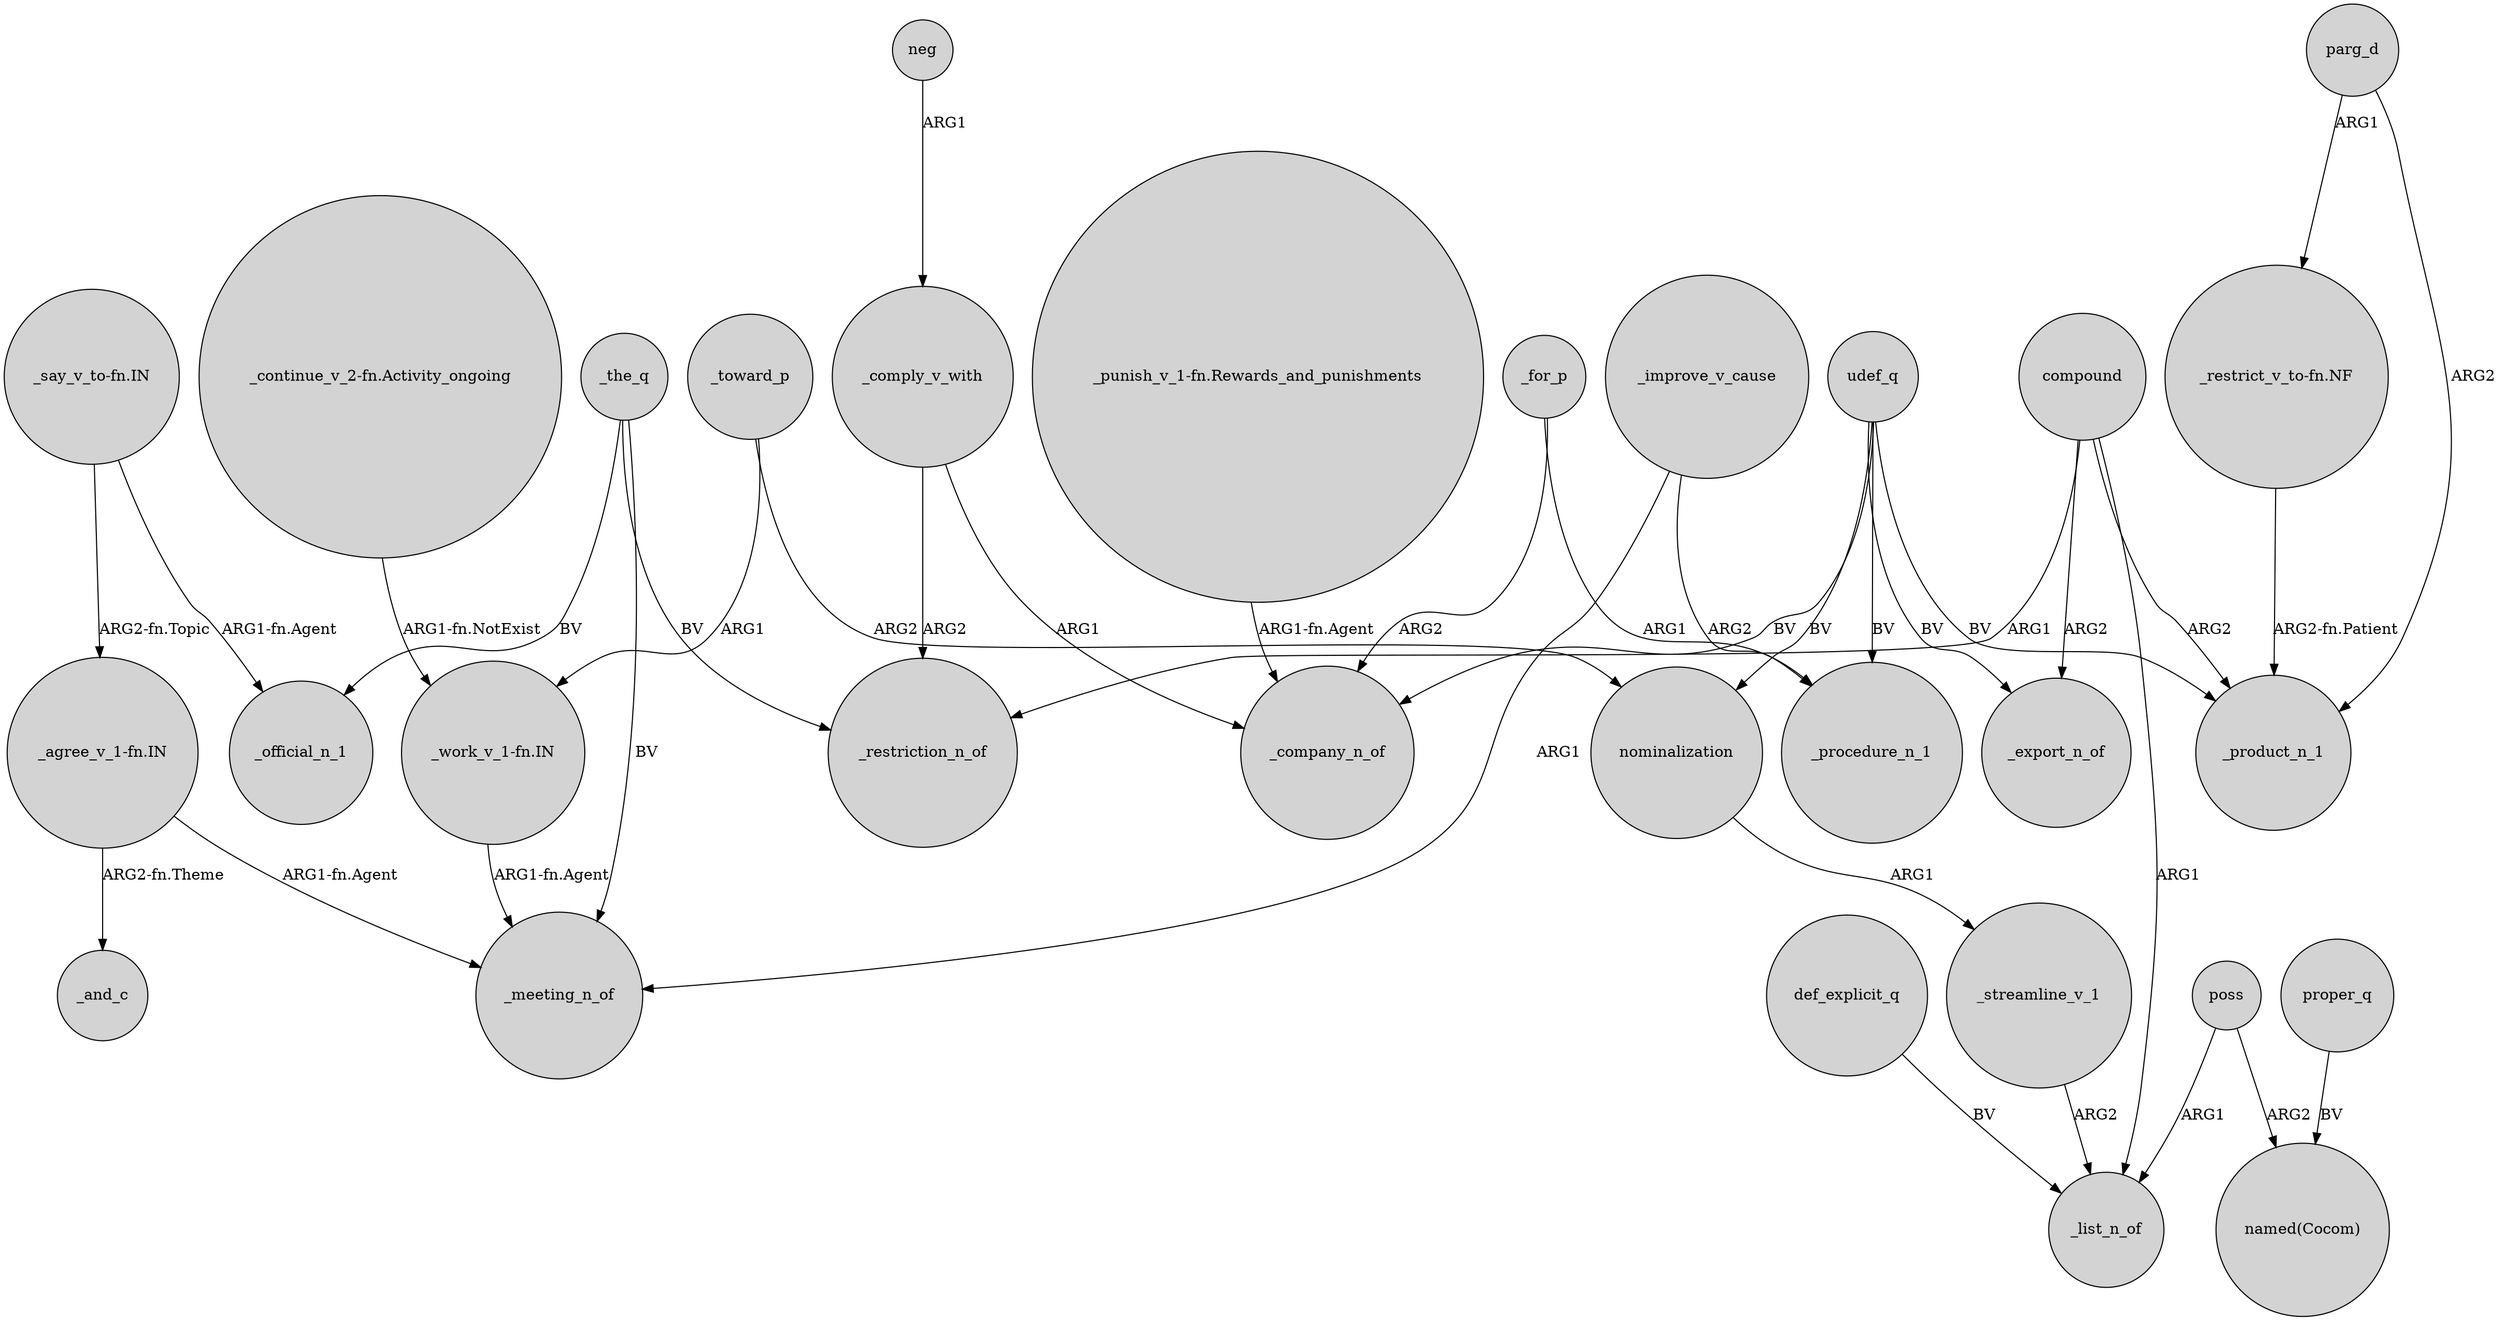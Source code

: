 digraph {
	node [shape=circle style=filled]
	"_work_v_1-fn.IN" -> _meeting_n_of [label="ARG1-fn.Agent"]
	"_continue_v_2-fn.Activity_ongoing" -> "_work_v_1-fn.IN" [label="ARG1-fn.NotExist"]
	parg_d -> _product_n_1 [label=ARG2]
	_comply_v_with -> _company_n_of [label=ARG1]
	"_agree_v_1-fn.IN" -> _and_c [label="ARG2-fn.Theme"]
	_the_q -> _official_n_1 [label=BV]
	compound -> _restriction_n_of [label=ARG1]
	parg_d -> "_restrict_v_to-fn.NF" [label=ARG1]
	udef_q -> _procedure_n_1 [label=BV]
	neg -> _comply_v_with [label=ARG1]
	_the_q -> _restriction_n_of [label=BV]
	_the_q -> _meeting_n_of [label=BV]
	"_say_v_to-fn.IN" -> _official_n_1 [label="ARG1-fn.Agent"]
	"_punish_v_1-fn.Rewards_and_punishments" -> _company_n_of [label="ARG1-fn.Agent"]
	"_restrict_v_to-fn.NF" -> _product_n_1 [label="ARG2-fn.Patient"]
	compound -> _product_n_1 [label=ARG2]
	_toward_p -> nominalization [label=ARG2]
	"_say_v_to-fn.IN" -> "_agree_v_1-fn.IN" [label="ARG2-fn.Topic"]
	nominalization -> _streamline_v_1 [label=ARG1]
	poss -> "named(Cocom)" [label=ARG2]
	def_explicit_q -> _list_n_of [label=BV]
	_comply_v_with -> _restriction_n_of [label=ARG2]
	_toward_p -> "_work_v_1-fn.IN" [label=ARG1]
	compound -> _list_n_of [label=ARG1]
	_improve_v_cause -> _meeting_n_of [label=ARG1]
	proper_q -> "named(Cocom)" [label=BV]
	_for_p -> _company_n_of [label=ARG2]
	_for_p -> _procedure_n_1 [label=ARG1]
	poss -> _list_n_of [label=ARG1]
	udef_q -> nominalization [label=BV]
	udef_q -> _export_n_of [label=BV]
	_improve_v_cause -> _procedure_n_1 [label=ARG2]
	udef_q -> _product_n_1 [label=BV]
	"_agree_v_1-fn.IN" -> _meeting_n_of [label="ARG1-fn.Agent"]
	udef_q -> _company_n_of [label=BV]
	_streamline_v_1 -> _list_n_of [label=ARG2]
	compound -> _export_n_of [label=ARG2]
}

